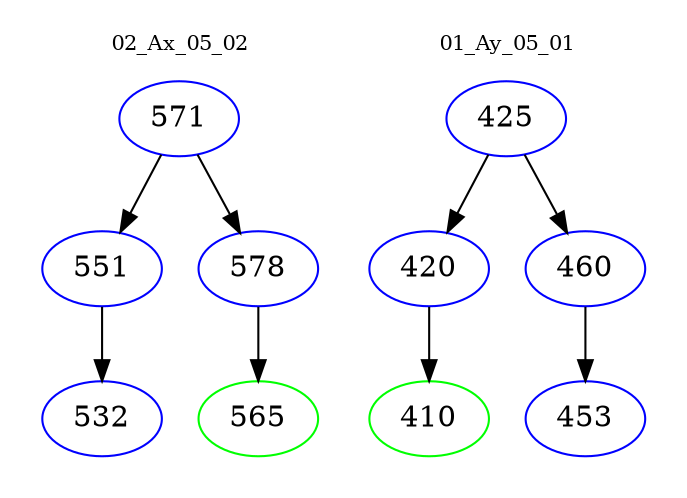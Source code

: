 digraph{
subgraph cluster_0 {
color = white
label = "02_Ax_05_02";
fontsize=10;
T0_571 [label="571", color="blue"]
T0_571 -> T0_551 [color="black"]
T0_551 [label="551", color="blue"]
T0_551 -> T0_532 [color="black"]
T0_532 [label="532", color="blue"]
T0_571 -> T0_578 [color="black"]
T0_578 [label="578", color="blue"]
T0_578 -> T0_565 [color="black"]
T0_565 [label="565", color="green"]
}
subgraph cluster_1 {
color = white
label = "01_Ay_05_01";
fontsize=10;
T1_425 [label="425", color="blue"]
T1_425 -> T1_420 [color="black"]
T1_420 [label="420", color="blue"]
T1_420 -> T1_410 [color="black"]
T1_410 [label="410", color="green"]
T1_425 -> T1_460 [color="black"]
T1_460 [label="460", color="blue"]
T1_460 -> T1_453 [color="black"]
T1_453 [label="453", color="blue"]
}
}
